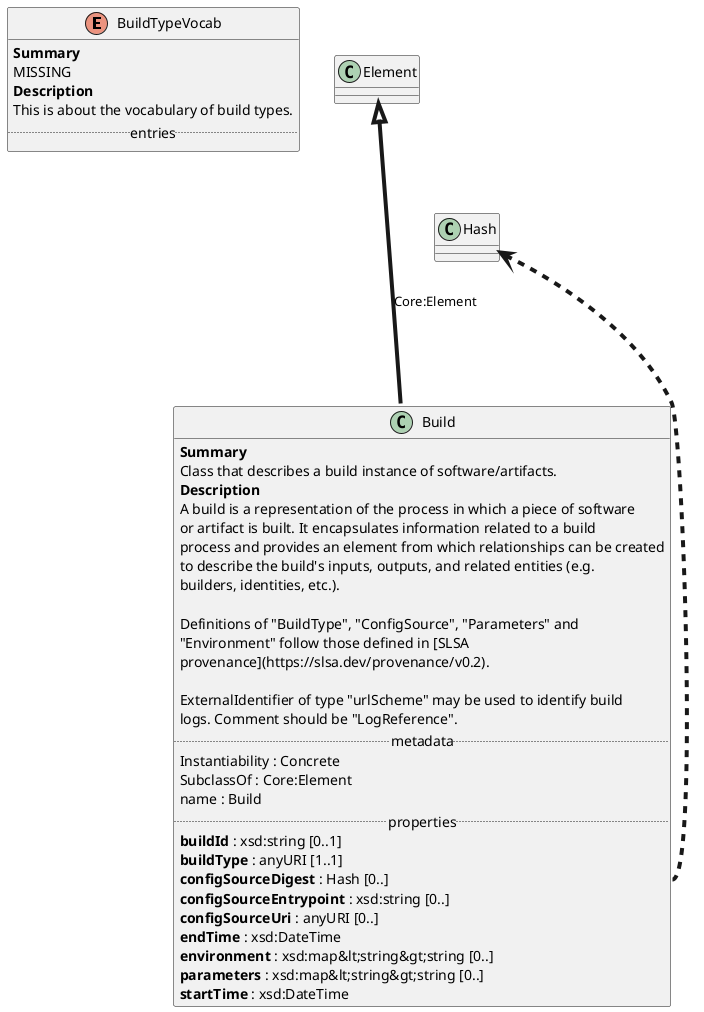 @startuml
skinparam packageStyle rectangle
set separator none
' vocabulary
enum BuildTypeVocab {
<b>Summary</b>
MISSING
<b>Description</b>
This is about the vocabulary of build types.
.. entries ..
}
' classes
together {
class Build {
<b>Summary</b>
Class that describes a build instance of software/artifacts.
<b>Description</b>
A build is a representation of the process in which a piece of software
or artifact is built. It encapsulates information related to a build
process and provides an element from which relationships can be created
to describe the build's inputs, outputs, and related entities (e.g.
builders, identities, etc.).

Definitions of "BuildType", "ConfigSource", "Parameters" and
"Environment" follow those defined in [SLSA
provenance](https://slsa.dev/provenance/v0.2).

ExternalIdentifier of type "urlScheme" may be used to identify build
logs. Comment should be "LogReference".
.. metadata ..
    Instantiability : Concrete
    SubclassOf : Core:Element
    name : Build
.. properties ..
    <b>buildId </b>: xsd:string [0..1]
    <b>buildType </b>: anyURI [1..1]
    <b>configSourceDigest </b>: Hash [0..]
    <b>configSourceEntrypoint </b>: xsd:string [0..]
    <b>configSourceUri </b>: anyURI [0..]
    <b>endTime </b>: xsd:DateTime 
    <b>environment </b>: xsd:map&lt;string&gt;string [0..]
    <b>parameters </b>: xsd:map&lt;string&gt;string [0..]
    <b>startTime </b>: xsd:DateTime 
}
"Hash" <-[dashed,thickness=4]-- "Build::configSourceDigest"
}
"Element" <|-[thickness=4]--- "Build" : Core:Element
@enduml

